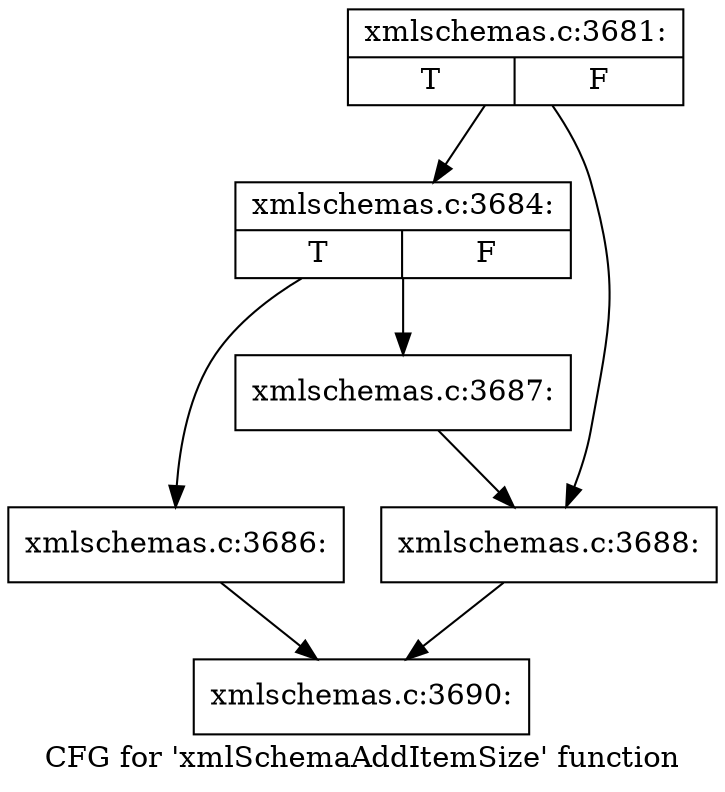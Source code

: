 digraph "CFG for 'xmlSchemaAddItemSize' function" {
	label="CFG for 'xmlSchemaAddItemSize' function";

	Node0x4b22290 [shape=record,label="{xmlschemas.c:3681:|{<s0>T|<s1>F}}"];
	Node0x4b22290 -> Node0x4dbe5b0;
	Node0x4b22290 -> Node0x4dbe600;
	Node0x4dbe5b0 [shape=record,label="{xmlschemas.c:3684:|{<s0>T|<s1>F}}"];
	Node0x4dbe5b0 -> Node0x4dbec00;
	Node0x4dbe5b0 -> Node0x4dbec50;
	Node0x4dbec00 [shape=record,label="{xmlschemas.c:3686:}"];
	Node0x4dbec00 -> Node0x4dbdb80;
	Node0x4dbec50 [shape=record,label="{xmlschemas.c:3687:}"];
	Node0x4dbec50 -> Node0x4dbe600;
	Node0x4dbe600 [shape=record,label="{xmlschemas.c:3688:}"];
	Node0x4dbe600 -> Node0x4dbdb80;
	Node0x4dbdb80 [shape=record,label="{xmlschemas.c:3690:}"];
}
